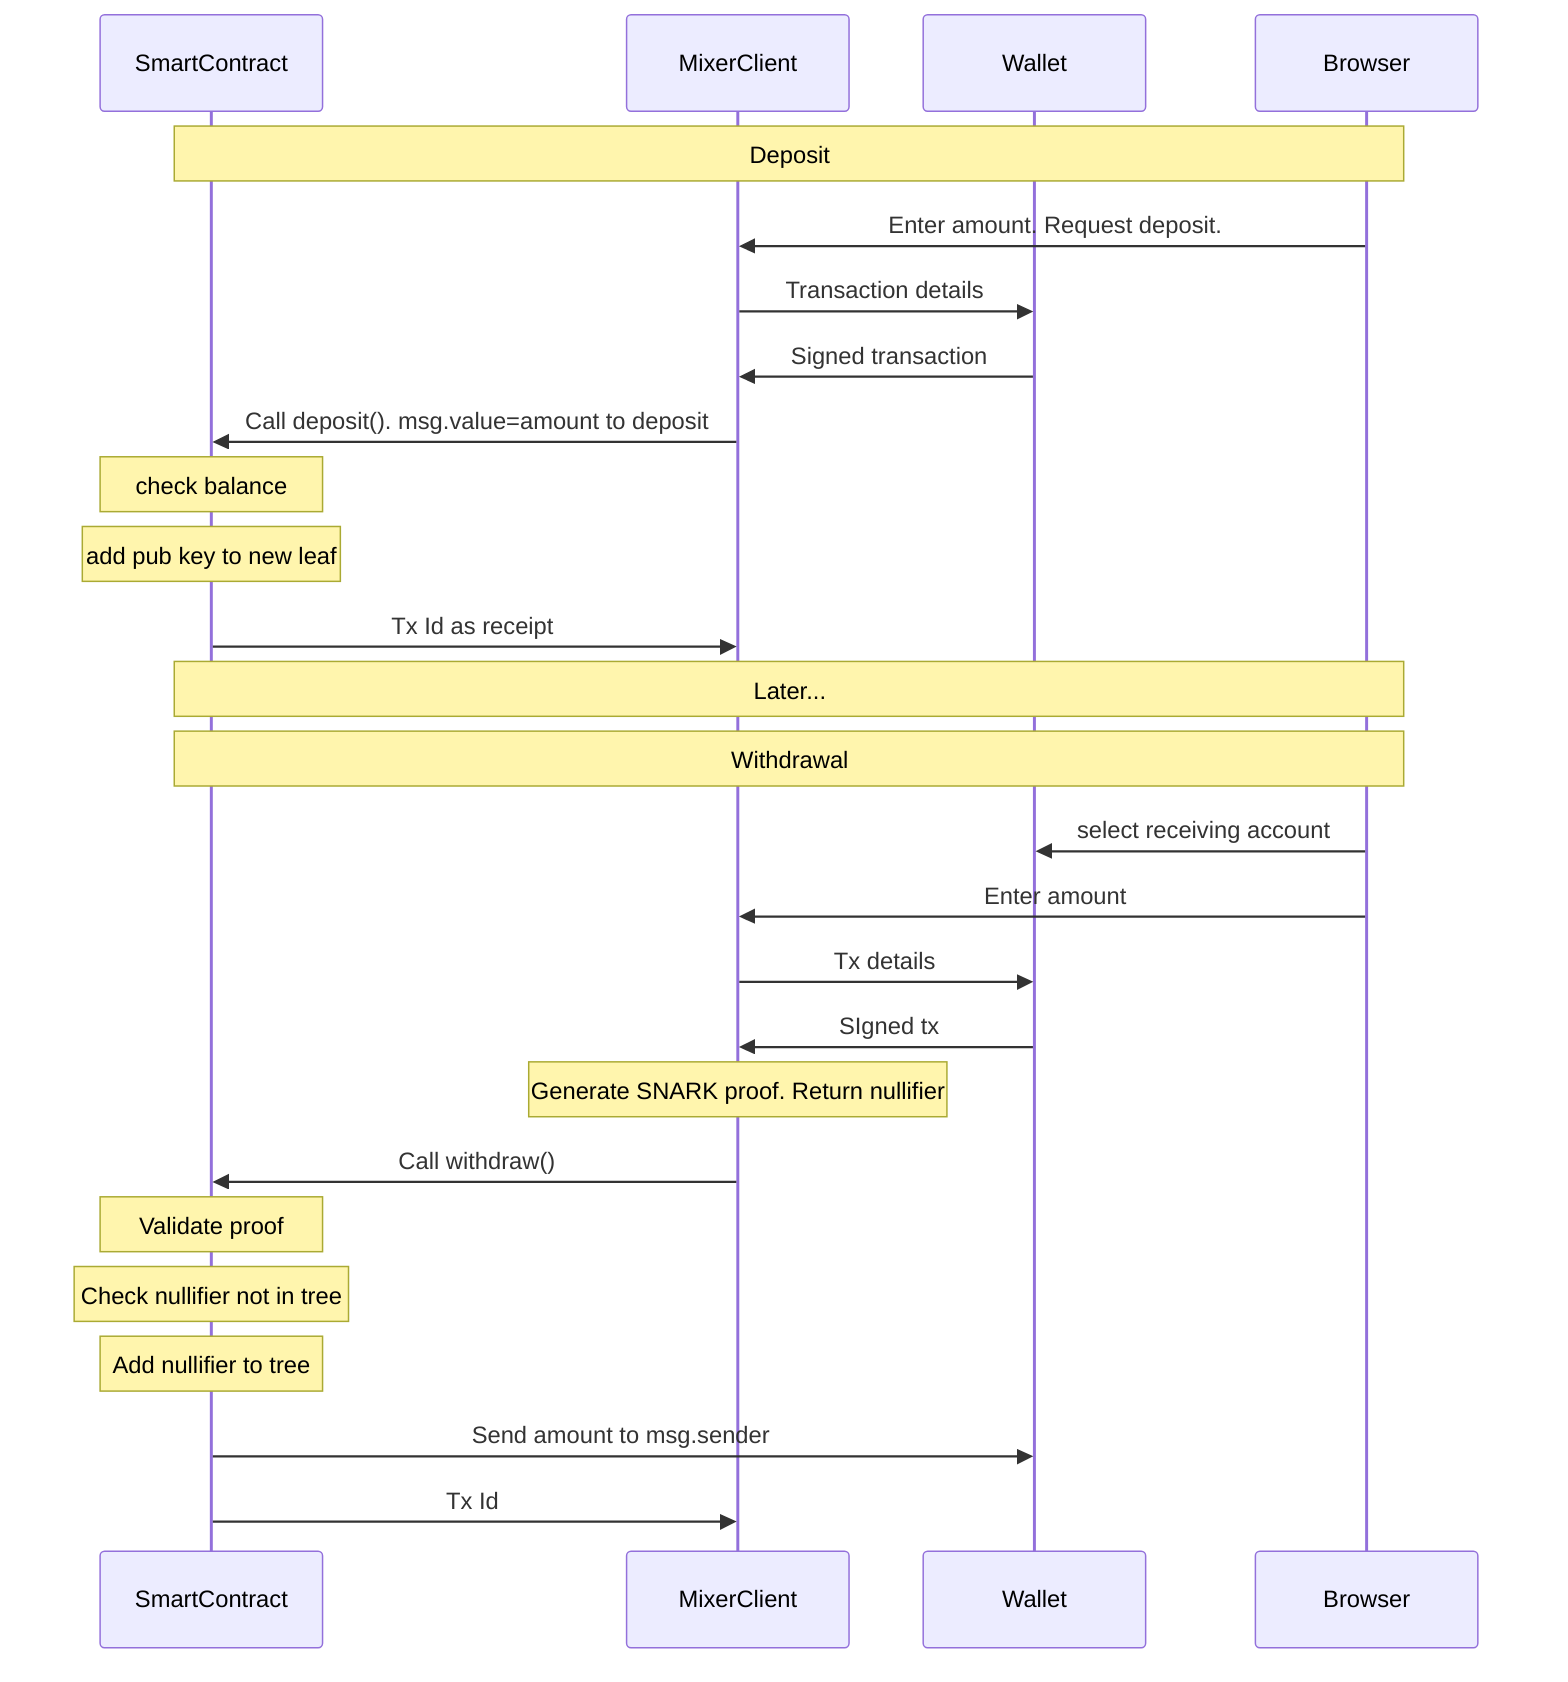 sequenceDiagram
participant sc as SmartContract
participant c as MixerClient
participant w as Wallet
participant b as Browser    
    Note over sc,b: Deposit
    b->>c: Enter amount. Request deposit.
    c->>w: Transaction details
    w->>c: Signed transaction
    c->>sc: Call deposit(). msg.value=amount to deposit
    note over sc: check balance
    note over sc: add pub key to new leaf
    sc->>c: Tx Id as receipt
Note over sc,b: Later...
Note over sc,b: Withdrawal
    b->>w: select receiving account
    b->>c: Enter amount
    c->>w: Tx details
    w->>c: SIgned tx
    note over c: Generate SNARK proof. Return nullifier
    c->>sc: Call withdraw()
    note over sc: Validate proof
    note over sc: Check nullifier not in tree
    note over sc: Add nullifier to tree
    sc->>w: Send amount to msg.sender
    sc->>c: Tx Id